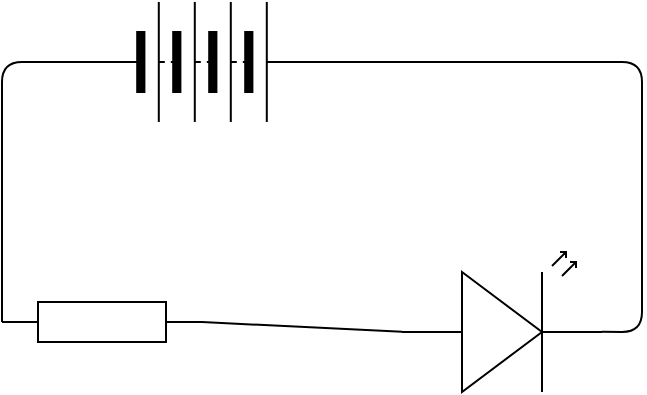 <mxfile>
    <diagram id="GYI1XlUA_K55fTSFGHdr" name="Page-1">
        <mxGraphModel dx="594" dy="529" grid="1" gridSize="10" guides="1" tooltips="1" connect="1" arrows="1" fold="1" page="1" pageScale="1" pageWidth="850" pageHeight="1100" math="0" shadow="0">
            <root>
                <mxCell id="0"/>
                <mxCell id="1" parent="0"/>
                <mxCell id="5" style="edgeStyle=none;html=1;exitX=0;exitY=0.5;exitDx=0;exitDy=0;entryX=0;entryY=0.5;entryDx=0;entryDy=0;entryPerimeter=0;endArrow=none;endFill=0;" edge="1" parent="1" source="2" target="3">
                    <mxGeometry relative="1" as="geometry">
                        <Array as="points">
                            <mxPoint x="150" y="280"/>
                        </Array>
                    </mxGeometry>
                </mxCell>
                <mxCell id="6" style="edgeStyle=none;html=1;exitX=1;exitY=0.5;exitDx=0;exitDy=0;endArrow=none;endFill=0;entryX=1;entryY=0.57;entryDx=0;entryDy=0;entryPerimeter=0;" edge="1" parent="1" source="2" target="4">
                    <mxGeometry relative="1" as="geometry">
                        <mxPoint x="470" y="420" as="targetPoint"/>
                        <Array as="points">
                            <mxPoint x="470" y="280"/>
                            <mxPoint x="470" y="415"/>
                        </Array>
                    </mxGeometry>
                </mxCell>
                <mxCell id="2" value="" style="pointerEvents=1;verticalLabelPosition=bottom;shadow=0;dashed=0;align=center;html=1;verticalAlign=top;shape=mxgraph.electrical.miscellaneous.batteryStack;" vertex="1" parent="1">
                    <mxGeometry x="200" y="250" width="100" height="60" as="geometry"/>
                </mxCell>
                <mxCell id="3" value="" style="pointerEvents=1;verticalLabelPosition=bottom;shadow=0;dashed=0;align=center;html=1;verticalAlign=top;shape=mxgraph.electrical.resistors.resistor_1;" vertex="1" parent="1">
                    <mxGeometry x="150" y="400" width="100" height="20" as="geometry"/>
                </mxCell>
                <mxCell id="7" style="edgeStyle=none;html=1;exitX=0;exitY=0.57;exitDx=0;exitDy=0;exitPerimeter=0;entryX=1;entryY=0.5;entryDx=0;entryDy=0;entryPerimeter=0;endArrow=none;endFill=0;" edge="1" parent="1" source="4" target="3">
                    <mxGeometry relative="1" as="geometry"/>
                </mxCell>
                <mxCell id="4" value="" style="verticalLabelPosition=bottom;shadow=0;dashed=0;align=center;html=1;verticalAlign=top;shape=mxgraph.electrical.opto_electronics.led_2;pointerEvents=1;" vertex="1" parent="1">
                    <mxGeometry x="350" y="375" width="100" height="70" as="geometry"/>
                </mxCell>
            </root>
        </mxGraphModel>
    </diagram>
</mxfile>